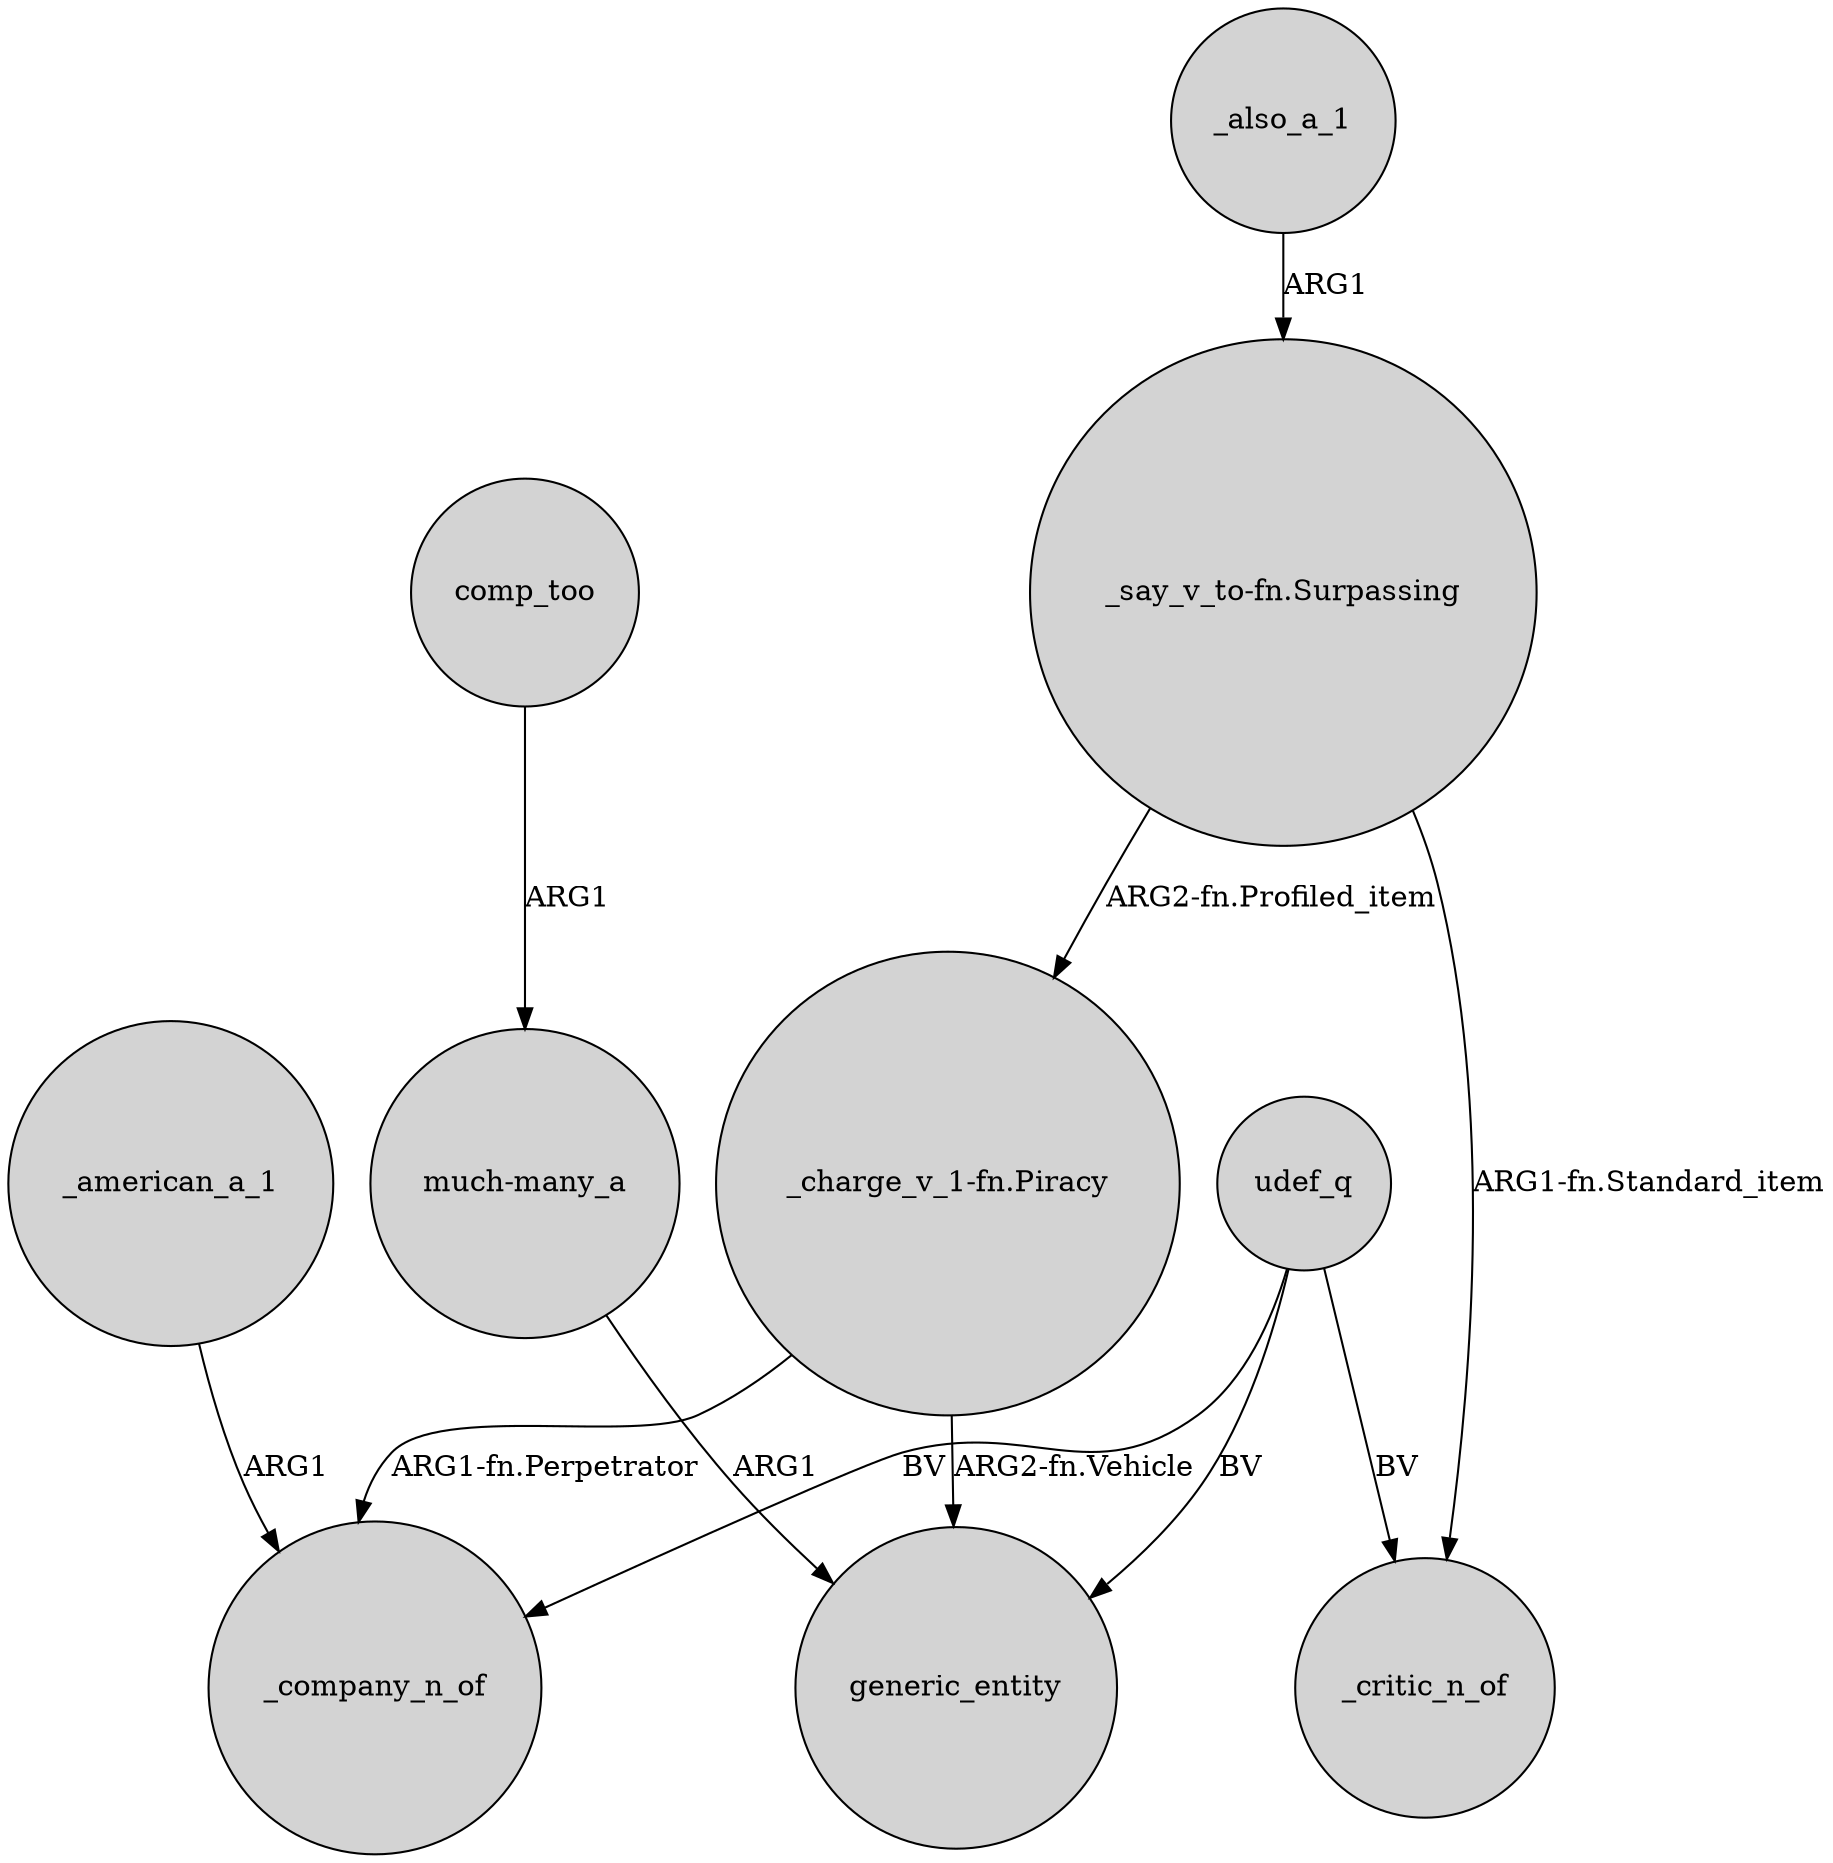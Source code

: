digraph {
	node [shape=circle style=filled]
	"_charge_v_1-fn.Piracy" -> generic_entity [label="ARG2-fn.Vehicle"]
	"much-many_a" -> generic_entity [label=ARG1]
	comp_too -> "much-many_a" [label=ARG1]
	udef_q -> _company_n_of [label=BV]
	udef_q -> generic_entity [label=BV]
	_american_a_1 -> _company_n_of [label=ARG1]
	udef_q -> _critic_n_of [label=BV]
	_also_a_1 -> "_say_v_to-fn.Surpassing" [label=ARG1]
	"_charge_v_1-fn.Piracy" -> _company_n_of [label="ARG1-fn.Perpetrator"]
	"_say_v_to-fn.Surpassing" -> _critic_n_of [label="ARG1-fn.Standard_item"]
	"_say_v_to-fn.Surpassing" -> "_charge_v_1-fn.Piracy" [label="ARG2-fn.Profiled_item"]
}
